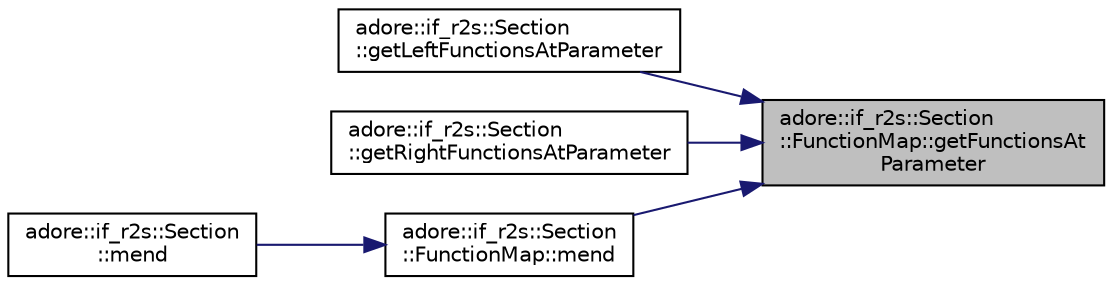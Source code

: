 digraph "adore::if_r2s::Section::FunctionMap::getFunctionsAtParameter"
{
 // LATEX_PDF_SIZE
  edge [fontname="Helvetica",fontsize="10",labelfontname="Helvetica",labelfontsize="10"];
  node [fontname="Helvetica",fontsize="10",shape=record];
  rankdir="RL";
  Node1 [label="adore::if_r2s::Section\l::FunctionMap::getFunctionsAt\lParameter",height=0.2,width=0.4,color="black", fillcolor="grey75", style="filled", fontcolor="black",tooltip="returns functions that are valid at the given parameter"];
  Node1 -> Node2 [dir="back",color="midnightblue",fontsize="10",style="solid",fontname="Helvetica"];
  Node2 [label="adore::if_r2s::Section\l::getLeftFunctionsAtParameter",height=0.2,width=0.4,color="black", fillcolor="white", style="filled",URL="$classadore_1_1if__r2s_1_1Section.html#a10662f4c5b7561fed8a68efecb1ed80b",tooltip="get functions that are valid at given parameter"];
  Node1 -> Node3 [dir="back",color="midnightblue",fontsize="10",style="solid",fontname="Helvetica"];
  Node3 [label="adore::if_r2s::Section\l::getRightFunctionsAtParameter",height=0.2,width=0.4,color="black", fillcolor="white", style="filled",URL="$classadore_1_1if__r2s_1_1Section.html#a58d53a7d59e9a45aae21328b84b5bbfb",tooltip="get functions that are valid at given parameter"];
  Node1 -> Node4 [dir="back",color="midnightblue",fontsize="10",style="solid",fontname="Helvetica"];
  Node4 [label="adore::if_r2s::Section\l::FunctionMap::mend",height=0.2,width=0.4,color="black", fillcolor="white", style="filled",URL="$classadore_1_1if__r2s_1_1Section_1_1FunctionMap.html#ae7b0342b2e1fce014712ddf0a9e01015",tooltip="try to repair some mistakes that might occur due to matching to closest point on refline"];
  Node4 -> Node5 [dir="back",color="midnightblue",fontsize="10",style="solid",fontname="Helvetica"];
  Node5 [label="adore::if_r2s::Section\l::mend",height=0.2,width=0.4,color="black", fillcolor="white", style="filled",URL="$classadore_1_1if__r2s_1_1Section.html#ab4230b287a5fed56f8c54d0518220b32",tooltip="try to repair mistakes that occured during function generation"];
}
